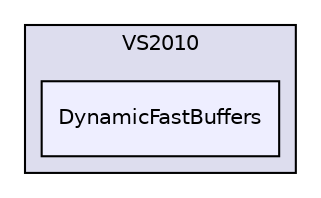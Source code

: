 digraph "D:/Proyectos/DynamicFastBuffers/win32/VS2010/DynamicFastBuffers" {
  compound=true
  node [ fontsize="10", fontname="Helvetica"];
  edge [ labelfontsize="10", labelfontname="Helvetica"];
  subgraph clusterdir_56c8f89cf9d22818312c8a4e6abbe8b2 {
    graph [ bgcolor="#ddddee", pencolor="black", label="VS2010" fontname="Helvetica", fontsize="10", URL="dir_56c8f89cf9d22818312c8a4e6abbe8b2.html"]
  dir_33db8734df3662983e8b2af75bc8d509 [shape=box, label="DynamicFastBuffers", style="filled", fillcolor="#eeeeff", pencolor="black", URL="dir_33db8734df3662983e8b2af75bc8d509.html"];
  }
}
